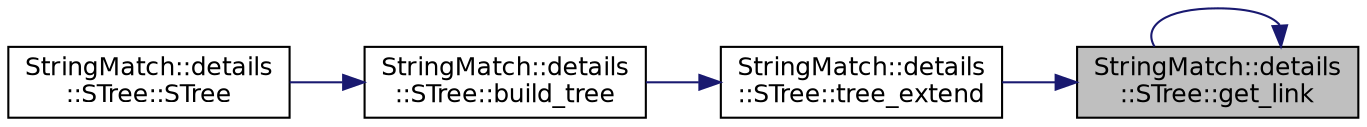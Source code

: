 digraph "StringMatch::details::STree::get_link"
{
 // INTERACTIVE_SVG=YES
 // LATEX_PDF_SIZE
  edge [fontname="Helvetica",fontsize="12",labelfontname="Helvetica",labelfontsize="12"];
  node [fontname="Helvetica",fontsize="12",shape=record];
  rankdir="RL";
  Node1 [label="StringMatch::details\l::STree::get_link",height=0.2,width=0.4,color="black", fillcolor="grey75", style="filled", fontcolor="black",tooltip=" "];
  Node1 -> Node1 [dir="back",color="midnightblue",fontsize="12",style="solid",fontname="Helvetica"];
  Node1 -> Node2 [dir="back",color="midnightblue",fontsize="12",style="solid",fontname="Helvetica"];
  Node2 [label="StringMatch::details\l::STree::tree_extend",height=0.2,width=0.4,color="black", fillcolor="white", style="filled",URL="$a00894.html#a24c85e65f714be5b07874a3d95fdf8a1",tooltip=" "];
  Node2 -> Node3 [dir="back",color="midnightblue",fontsize="12",style="solid",fontname="Helvetica"];
  Node3 [label="StringMatch::details\l::STree::build_tree",height=0.2,width=0.4,color="black", fillcolor="white", style="filled",URL="$a00894.html#a4ada1b74912366f01c9f298e426dc25c",tooltip=" "];
  Node3 -> Node4 [dir="back",color="midnightblue",fontsize="12",style="solid",fontname="Helvetica"];
  Node4 [label="StringMatch::details\l::STree::STree",height=0.2,width=0.4,color="black", fillcolor="white", style="filled",URL="$a00894.html#ae6a9517acbc3452388fded61039bed84",tooltip=" "];
}
